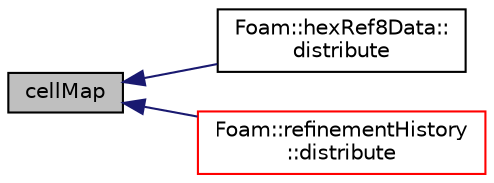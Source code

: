 digraph "cellMap"
{
  bgcolor="transparent";
  edge [fontname="Helvetica",fontsize="10",labelfontname="Helvetica",labelfontsize="10"];
  node [fontname="Helvetica",fontsize="10",shape=record];
  rankdir="LR";
  Node1 [label="cellMap",height=0.2,width=0.4,color="black", fillcolor="grey75", style="filled", fontcolor="black"];
  Node1 -> Node2 [dir="back",color="midnightblue",fontsize="10",style="solid",fontname="Helvetica"];
  Node2 [label="Foam::hexRef8Data::\ldistribute",height=0.2,width=0.4,color="black",URL="$a01027.html#a6be2dc3eb1d541aeb83ee0a2adcc0556",tooltip="In-place distribute. "];
  Node1 -> Node3 [dir="back",color="midnightblue",fontsize="10",style="solid",fontname="Helvetica"];
  Node3 [label="Foam::refinementHistory\l::distribute",height=0.2,width=0.4,color="red",URL="$a02170.html#a6be2dc3eb1d541aeb83ee0a2adcc0556",tooltip="Update local numbering for mesh redistribution. "];
}
